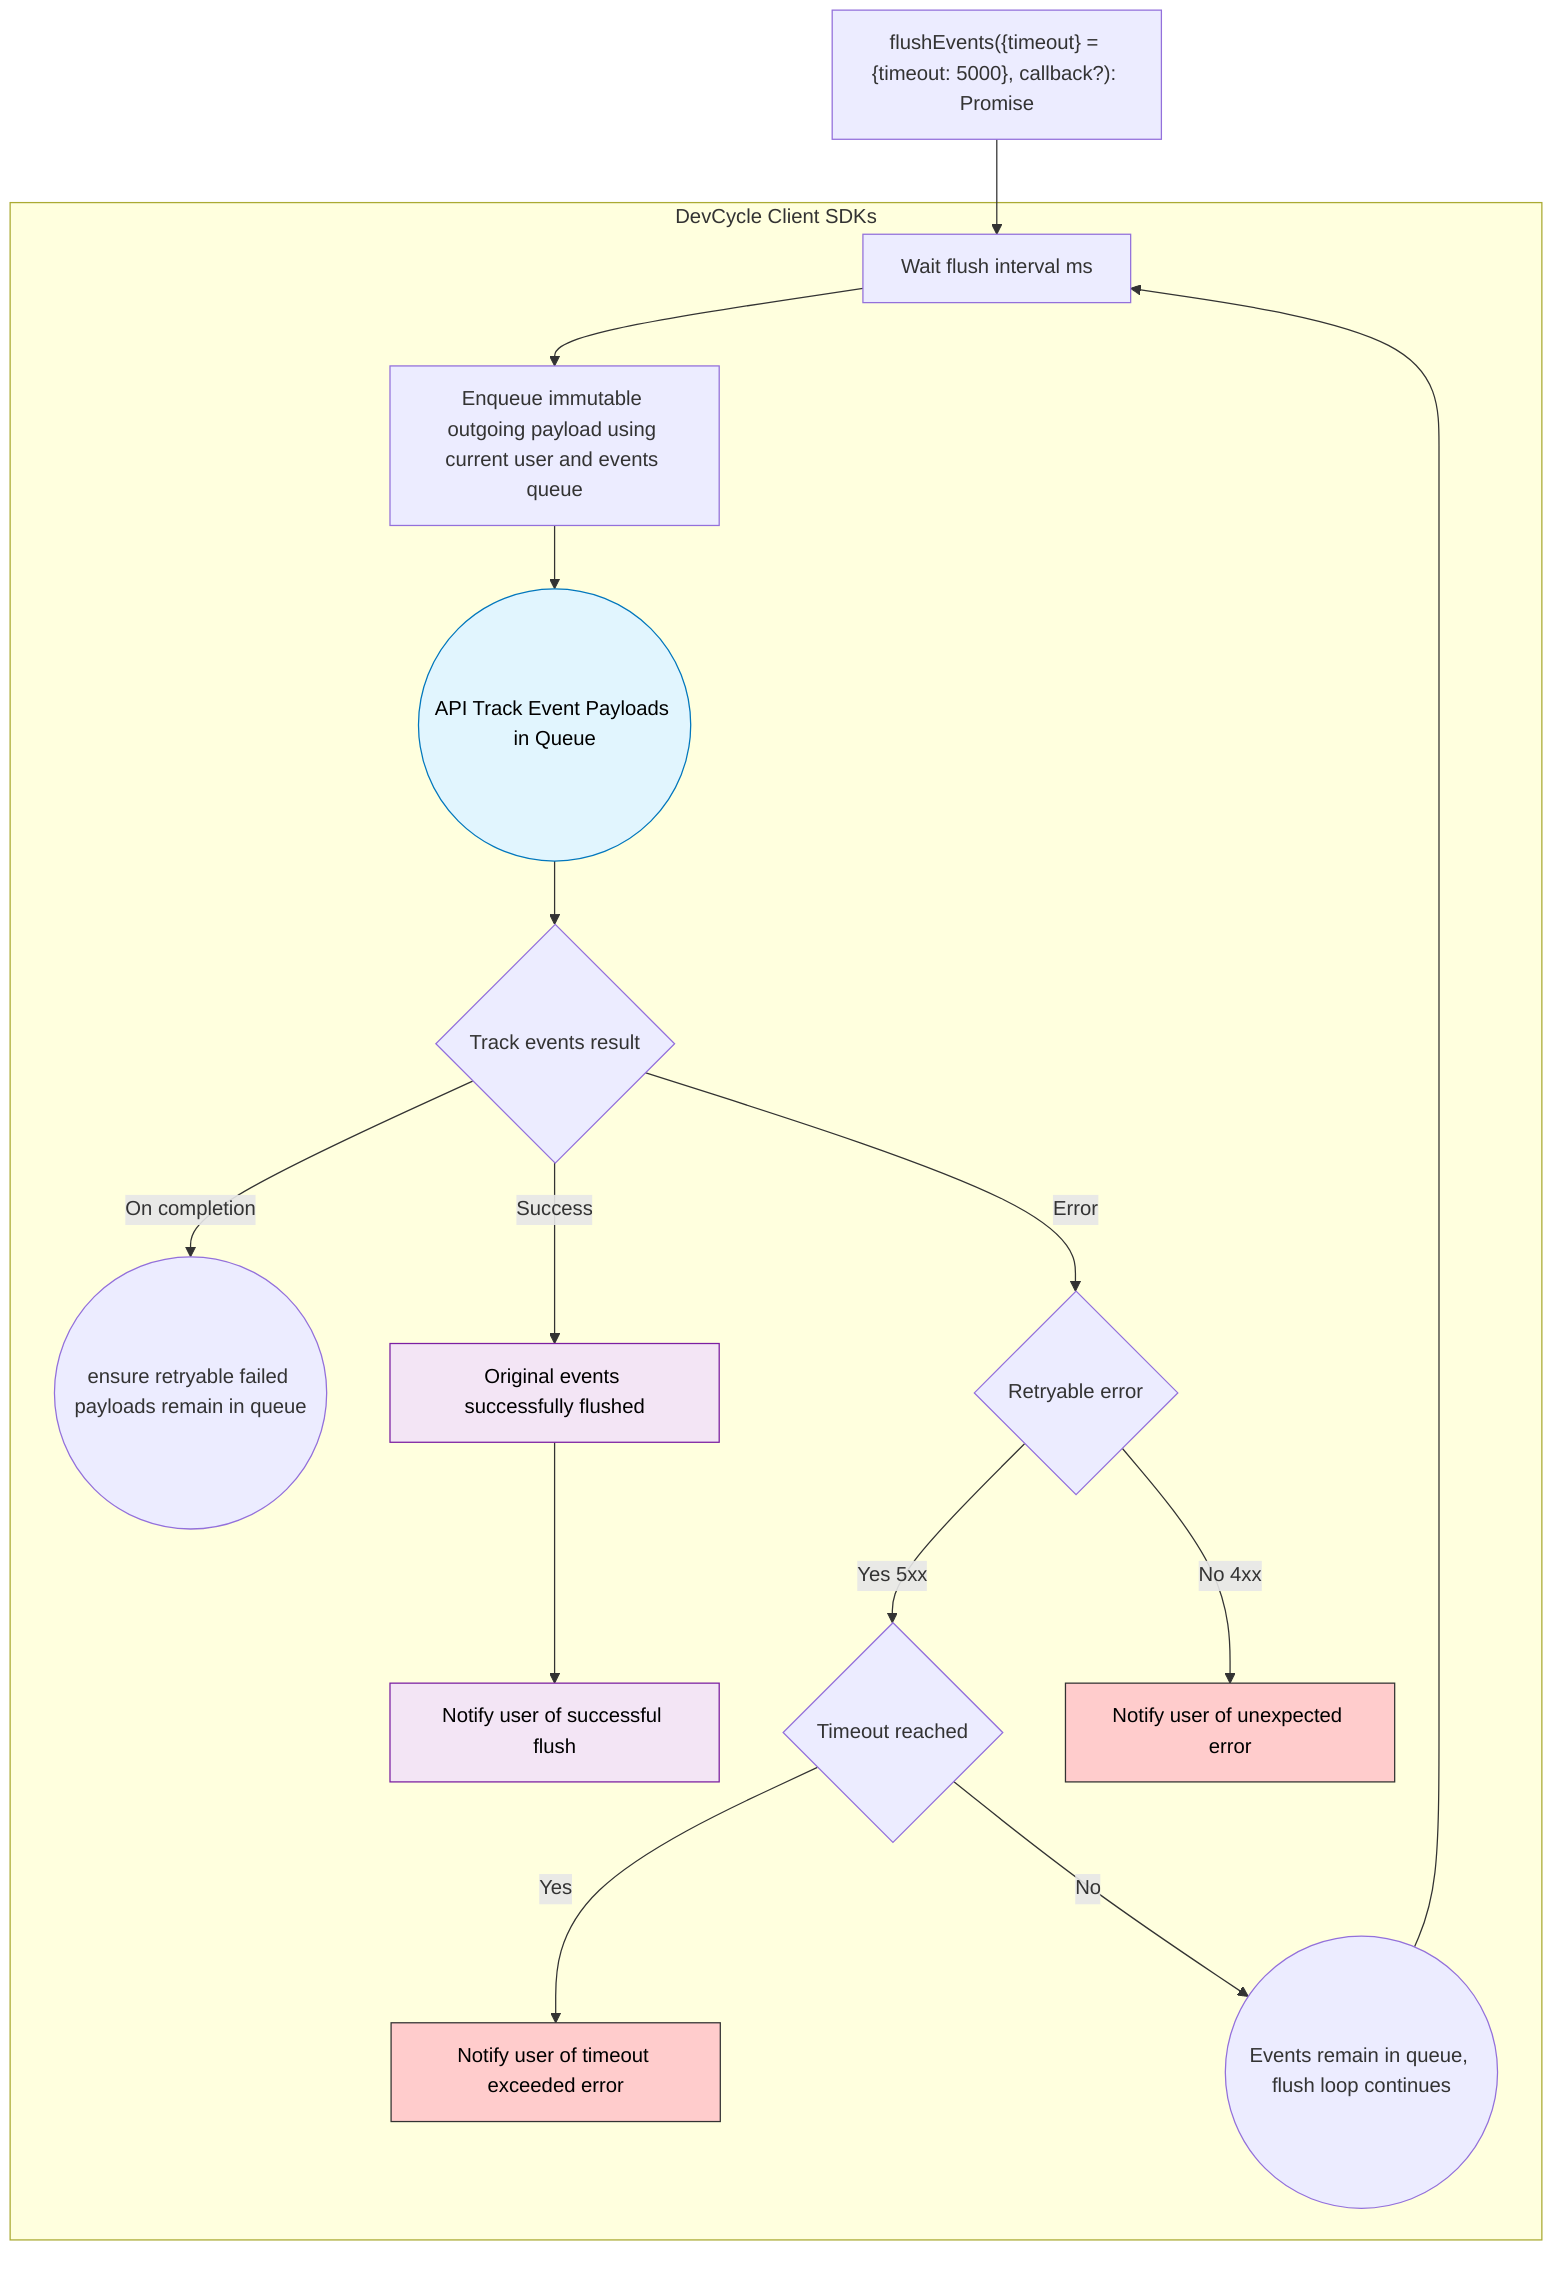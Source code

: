 flowchart TD
  A["flushEvents({timeout} = {timeout: 5000}, callback?): Promise<void>"]

  subgraph DevCycle Client SDKs
    direction TB

    L[Wait flush interval ms]
    B["Enqueue immutable outgoing payload using current user and events queue"]
    C(("API Track Event Payloads in Queue"))
    D{Track events result}

    RC(("ensure retryable failed payloads remain in queue"))

    S[Original events successfully flushed]
    NS[Notify user of successful flush]

    RE{Retryable error}
    T{Timeout reached}
    ER((Events remain in queue, flush loop continues))
    NTO[Notify user of timeout exceeded error]
    NUE[Notify user of unexpected error]

    %% main flow
    L --> B --> C --> D

    %% completion handling
    D -->|On completion| RC

    %% success
    D -->|Success| S
    S --> NS

    %% error handling
    D -->|Error| RE
    RE -->|Yes 5xx| T
    RE -->|No 4xx| NUE
    T -->|Yes| NTO
    T -->|No| ER
    ER --> L
  end

  A --> L

  %% Style: emit event nodes
  classDef emitEvent fill:#fff3bf,stroke:#333,color:#000;

  %% Style: error nodes
  classDef errorNode fill:#ffcccc,stroke:#333,color:#000;
  class NUE,NTO errorNode;

  %% Style: API call nodes
  classDef apiCall fill:#e1f5fe,stroke:#0277bd,color:#000;
  class C apiCall;

  %% Style: terminal nodes
  classDef terminal fill:#f3e5f5,stroke:#7b1fa2,color:#000;
  class NS,S terminal;